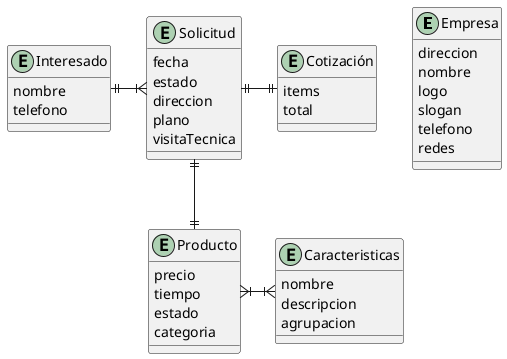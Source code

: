 @startuml MetalK_MER
    top to bottom direction
    skinparam linestyle orto

    entity emp as "Empresa"{
        direccion
        nombre
        logo
        slogan
        telefono
        redes
    }

    entity pro as "Producto"{
        precio
        tiempo
        estado
        categoria
    }

    entity sol as "Solicitud"{
        fecha
        estado
        direccion
        plano
        visitaTecnica
    }

    entity cot as "Cotización"{
        items
        total
    }
    
    entity car as "Caracteristicas"{
        nombre
        descripcion
        agrupacion
    }

    entity cli as "Interesado"{
        nombre
        telefono
    }

    pro }|-right-|{ car
    cli ||-right-|{ sol
    sol ||--|| pro
    sol ||-right-|| cot


@enduml
